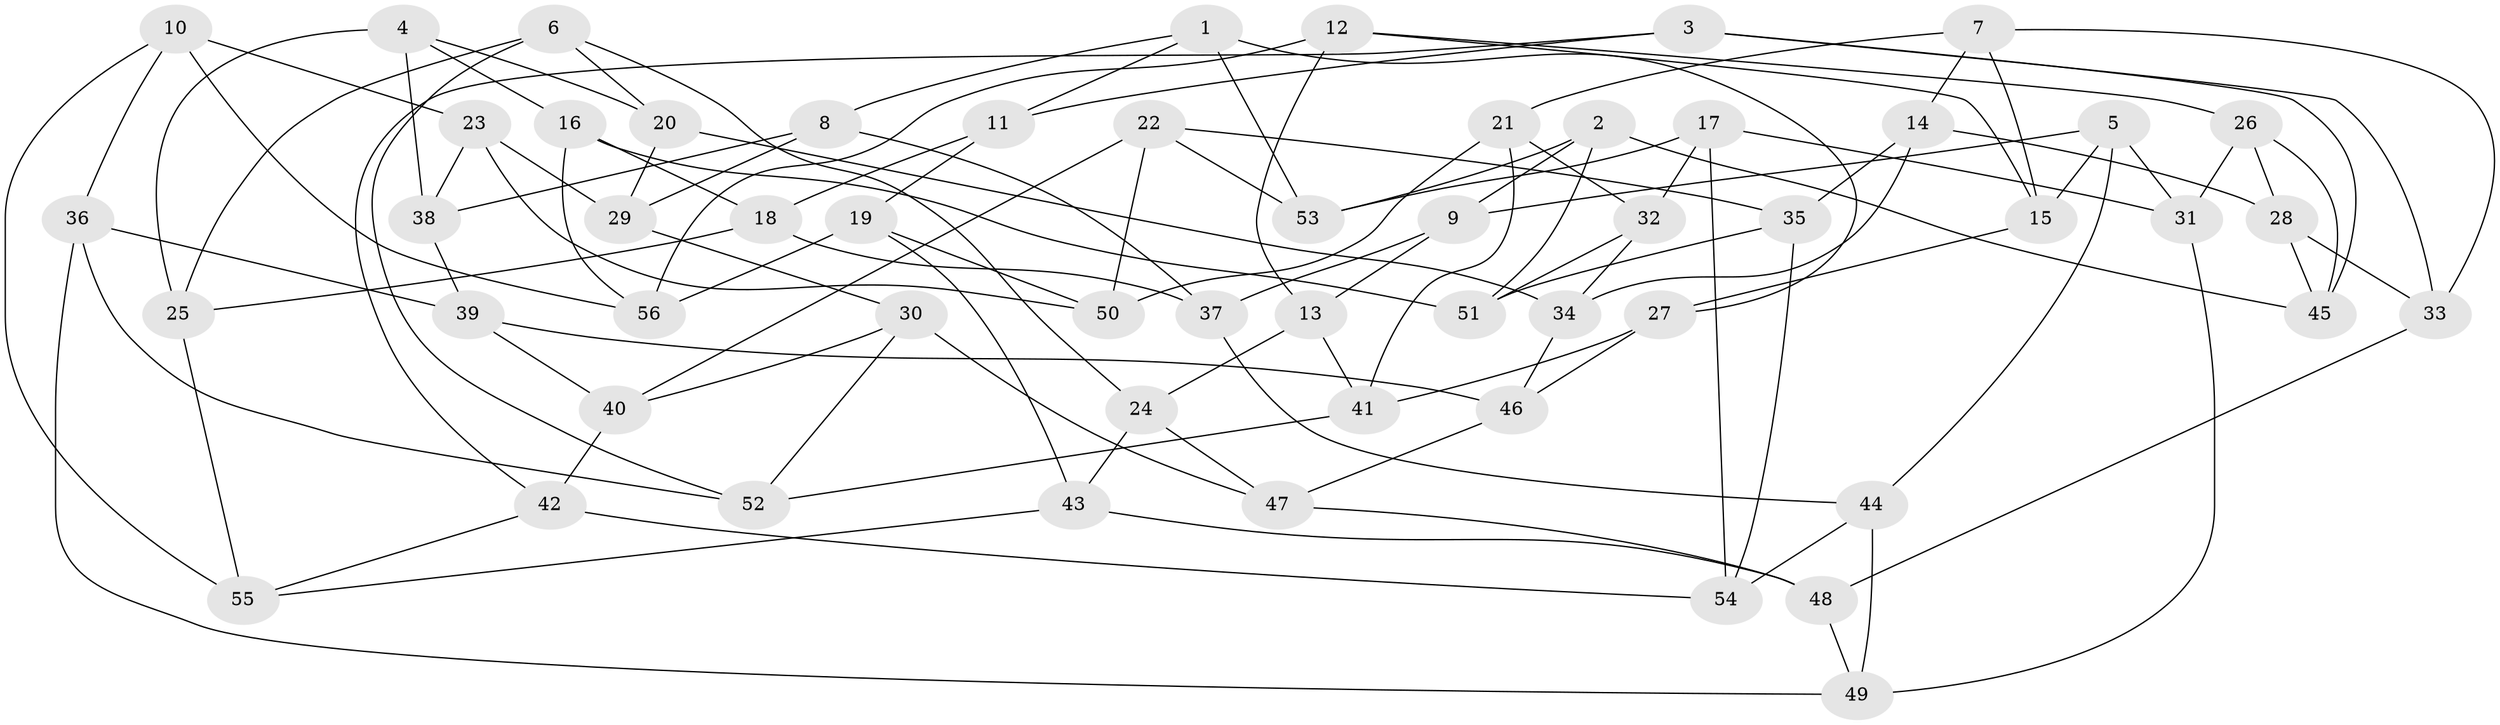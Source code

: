 // coarse degree distribution, {5: 0.2857142857142857, 7: 0.03571428571428571, 6: 0.5, 4: 0.14285714285714285, 3: 0.03571428571428571}
// Generated by graph-tools (version 1.1) at 2025/38/03/04/25 23:38:13]
// undirected, 56 vertices, 112 edges
graph export_dot {
  node [color=gray90,style=filled];
  1;
  2;
  3;
  4;
  5;
  6;
  7;
  8;
  9;
  10;
  11;
  12;
  13;
  14;
  15;
  16;
  17;
  18;
  19;
  20;
  21;
  22;
  23;
  24;
  25;
  26;
  27;
  28;
  29;
  30;
  31;
  32;
  33;
  34;
  35;
  36;
  37;
  38;
  39;
  40;
  41;
  42;
  43;
  44;
  45;
  46;
  47;
  48;
  49;
  50;
  51;
  52;
  53;
  54;
  55;
  56;
  1 -- 11;
  1 -- 27;
  1 -- 8;
  1 -- 53;
  2 -- 51;
  2 -- 53;
  2 -- 45;
  2 -- 9;
  3 -- 42;
  3 -- 33;
  3 -- 45;
  3 -- 11;
  4 -- 16;
  4 -- 38;
  4 -- 25;
  4 -- 20;
  5 -- 44;
  5 -- 9;
  5 -- 15;
  5 -- 31;
  6 -- 52;
  6 -- 25;
  6 -- 20;
  6 -- 24;
  7 -- 14;
  7 -- 15;
  7 -- 21;
  7 -- 33;
  8 -- 38;
  8 -- 37;
  8 -- 29;
  9 -- 13;
  9 -- 37;
  10 -- 55;
  10 -- 56;
  10 -- 36;
  10 -- 23;
  11 -- 18;
  11 -- 19;
  12 -- 15;
  12 -- 26;
  12 -- 56;
  12 -- 13;
  13 -- 41;
  13 -- 24;
  14 -- 34;
  14 -- 35;
  14 -- 28;
  15 -- 27;
  16 -- 51;
  16 -- 56;
  16 -- 18;
  17 -- 31;
  17 -- 53;
  17 -- 54;
  17 -- 32;
  18 -- 37;
  18 -- 25;
  19 -- 50;
  19 -- 43;
  19 -- 56;
  20 -- 34;
  20 -- 29;
  21 -- 50;
  21 -- 32;
  21 -- 41;
  22 -- 35;
  22 -- 40;
  22 -- 53;
  22 -- 50;
  23 -- 29;
  23 -- 38;
  23 -- 50;
  24 -- 43;
  24 -- 47;
  25 -- 55;
  26 -- 45;
  26 -- 31;
  26 -- 28;
  27 -- 41;
  27 -- 46;
  28 -- 33;
  28 -- 45;
  29 -- 30;
  30 -- 47;
  30 -- 40;
  30 -- 52;
  31 -- 49;
  32 -- 34;
  32 -- 51;
  33 -- 48;
  34 -- 46;
  35 -- 54;
  35 -- 51;
  36 -- 39;
  36 -- 52;
  36 -- 49;
  37 -- 44;
  38 -- 39;
  39 -- 46;
  39 -- 40;
  40 -- 42;
  41 -- 52;
  42 -- 54;
  42 -- 55;
  43 -- 48;
  43 -- 55;
  44 -- 49;
  44 -- 54;
  46 -- 47;
  47 -- 48;
  48 -- 49;
}

